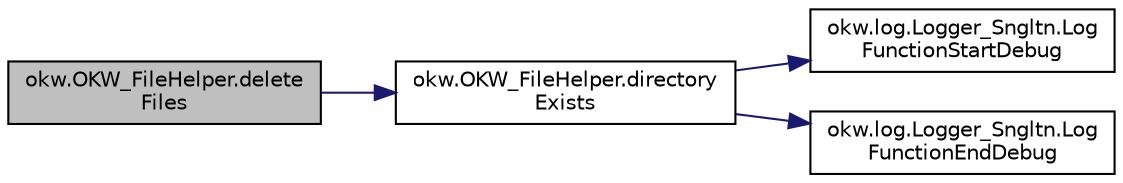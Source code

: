 digraph "okw.OKW_FileHelper.deleteFiles"
{
 // INTERACTIVE_SVG=YES
 // LATEX_PDF_SIZE
  edge [fontname="Helvetica",fontsize="10",labelfontname="Helvetica",labelfontsize="10"];
  node [fontname="Helvetica",fontsize="10",shape=record];
  rankdir="LR";
  Node38 [label="okw.OKW_FileHelper.delete\lFiles",height=0.2,width=0.4,color="black", fillcolor="grey75", style="filled", fontcolor="black",tooltip="Löscht alle Dateien im gegebenen Verzeichniss Rekursive."];
  Node38 -> Node39 [color="midnightblue",fontsize="10",style="solid",fontname="Helvetica"];
  Node39 [label="okw.OKW_FileHelper.directory\lExists",height=0.2,width=0.4,color="black", fillcolor="white", style="filled",URL="$classokw_1_1_o_k_w___file_helper.html#a4feaa905b7b878f286058a06a81f3ce2",tooltip="Prüft, ob die gegebene fpsPaFiNa Datei existiert."];
  Node39 -> Node40 [color="midnightblue",fontsize="10",style="solid",fontname="Helvetica"];
  Node40 [label="okw.log.Logger_Sngltn.Log\lFunctionStartDebug",height=0.2,width=0.4,color="black", fillcolor="white", style="filled",URL="$classokw_1_1log_1_1_logger___sngltn.html#a2d4c3d22d2a52b92873ee2f3853d9c42",tooltip="LogFunctionStartDebug:"];
  Node39 -> Node41 [color="midnightblue",fontsize="10",style="solid",fontname="Helvetica"];
  Node41 [label="okw.log.Logger_Sngltn.Log\lFunctionEndDebug",height=0.2,width=0.4,color="black", fillcolor="white", style="filled",URL="$classokw_1_1log_1_1_logger___sngltn.html#a91b192a4e0381f6d02b791693d0fab84",tooltip="LogFunctionEndDebug:"];
}

